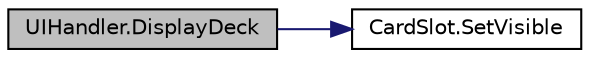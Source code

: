 digraph "UIHandler.DisplayDeck"
{
 // LATEX_PDF_SIZE
  edge [fontname="Helvetica",fontsize="10",labelfontname="Helvetica",labelfontsize="10"];
  node [fontname="Helvetica",fontsize="10",shape=record];
  rankdir="LR";
  Node1 [label="UIHandler.DisplayDeck",height=0.2,width=0.4,color="black", fillcolor="grey75", style="filled", fontcolor="black",tooltip="Display the list of cards"];
  Node1 -> Node2 [color="midnightblue",fontsize="10",style="solid",fontname="Helvetica"];
  Node2 [label="CardSlot.SetVisible",height=0.2,width=0.4,color="black", fillcolor="white", style="filled",URL="$class_card_slot.html#af678d8249e4d52bb791b47d4ed75e7f3",tooltip=" "];
}
